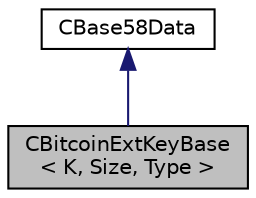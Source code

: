 digraph "CBitcoinExtKeyBase&lt; K, Size, Type &gt;"
{
 // LATEX_PDF_SIZE
  edge [fontname="Helvetica",fontsize="10",labelfontname="Helvetica",labelfontsize="10"];
  node [fontname="Helvetica",fontsize="10",shape=record];
  Node2 [label="CBitcoinExtKeyBase\l\< K, Size, Type \>",height=0.2,width=0.4,color="black", fillcolor="grey75", style="filled", fontcolor="black",tooltip=" "];
  Node3 -> Node2 [dir="back",color="midnightblue",fontsize="10",style="solid",fontname="Helvetica"];
  Node3 [label="CBase58Data",height=0.2,width=0.4,color="black", fillcolor="white", style="filled",URL="$class_c_base58_data.html",tooltip=" "];
}
